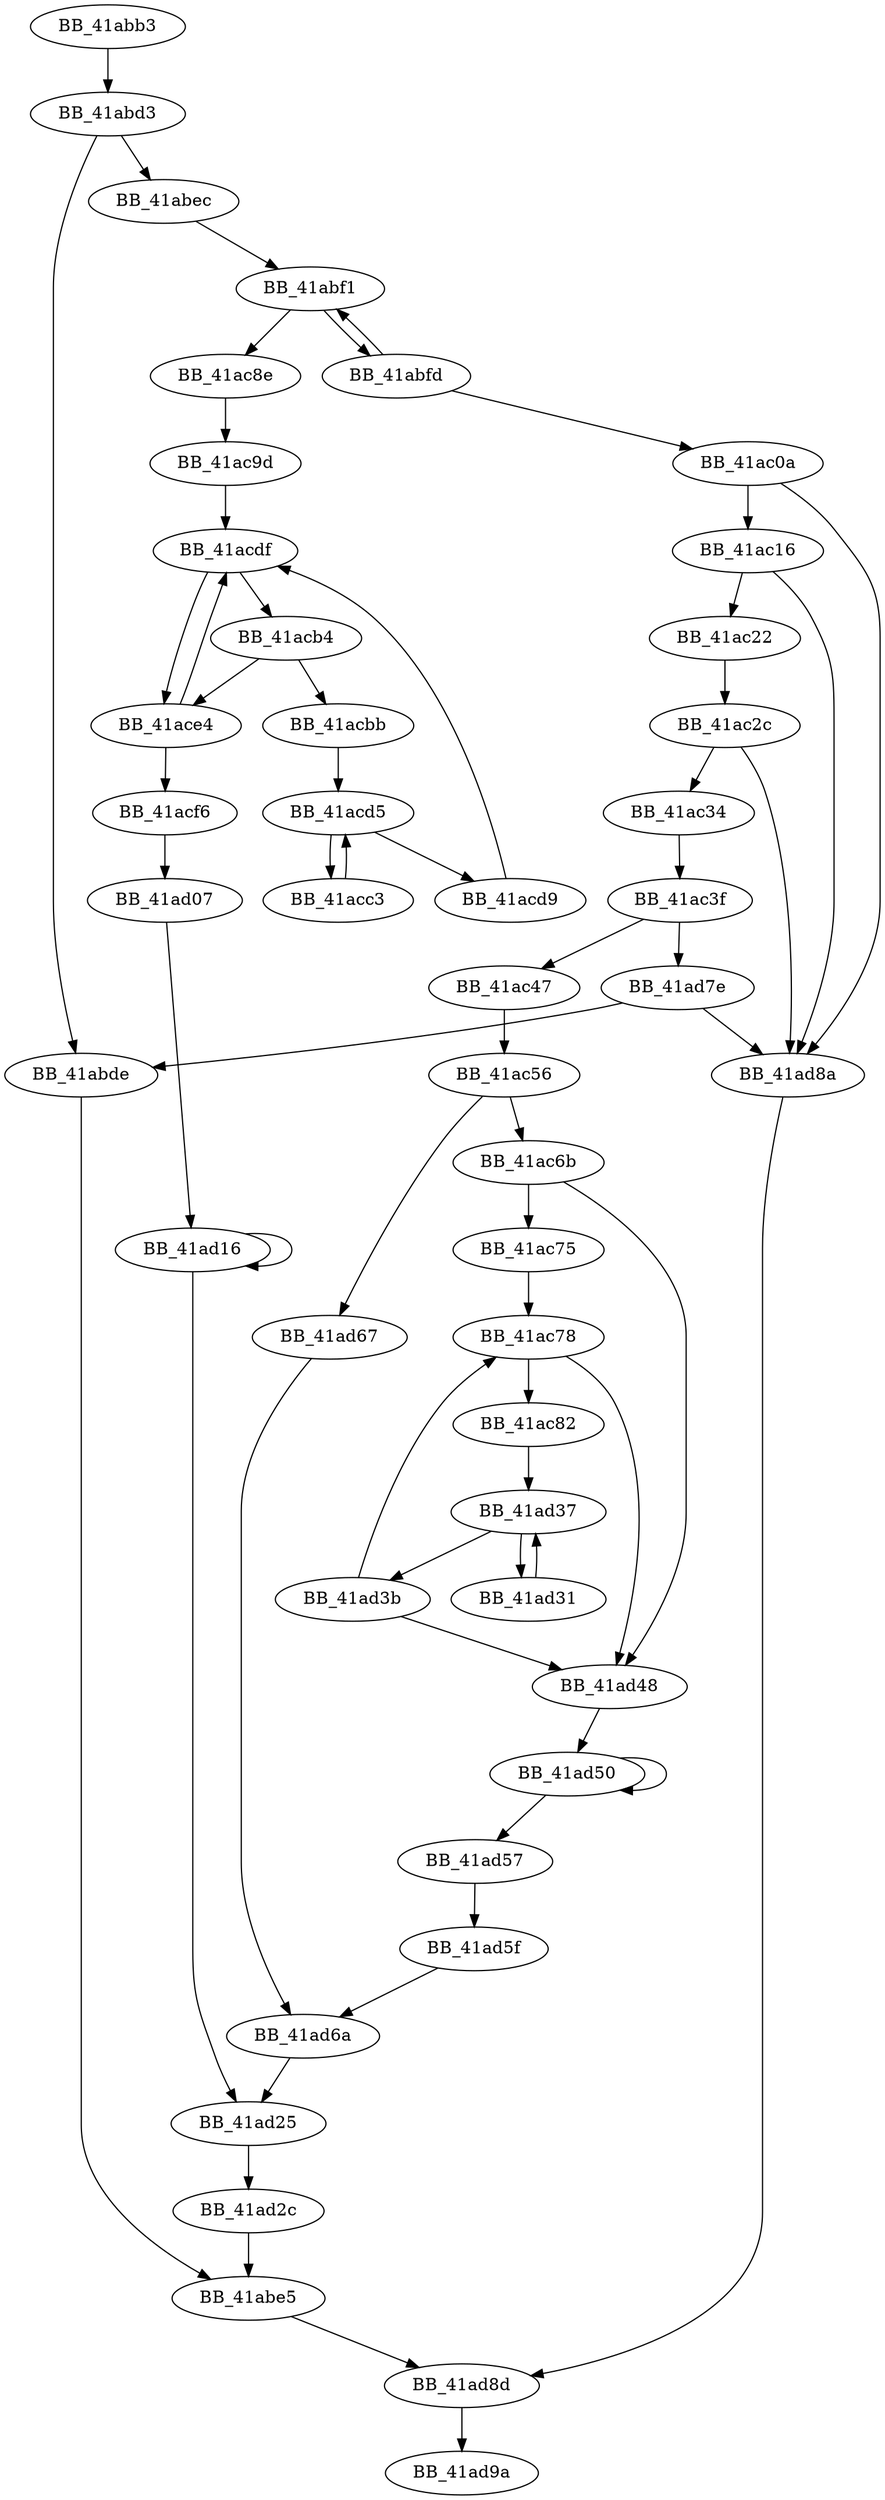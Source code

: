 DiGraph __setmbcp_nolock{
BB_41abb3->BB_41abd3
BB_41abd3->BB_41abde
BB_41abd3->BB_41abec
BB_41abde->BB_41abe5
BB_41abe5->BB_41ad8d
BB_41abec->BB_41abf1
BB_41abf1->BB_41abfd
BB_41abf1->BB_41ac8e
BB_41abfd->BB_41abf1
BB_41abfd->BB_41ac0a
BB_41ac0a->BB_41ac16
BB_41ac0a->BB_41ad8a
BB_41ac16->BB_41ac22
BB_41ac16->BB_41ad8a
BB_41ac22->BB_41ac2c
BB_41ac2c->BB_41ac34
BB_41ac2c->BB_41ad8a
BB_41ac34->BB_41ac3f
BB_41ac3f->BB_41ac47
BB_41ac3f->BB_41ad7e
BB_41ac47->BB_41ac56
BB_41ac56->BB_41ac6b
BB_41ac56->BB_41ad67
BB_41ac6b->BB_41ac75
BB_41ac6b->BB_41ad48
BB_41ac75->BB_41ac78
BB_41ac78->BB_41ac82
BB_41ac78->BB_41ad48
BB_41ac82->BB_41ad37
BB_41ac8e->BB_41ac9d
BB_41ac9d->BB_41acdf
BB_41acb4->BB_41acbb
BB_41acb4->BB_41ace4
BB_41acbb->BB_41acd5
BB_41acc3->BB_41acd5
BB_41acd5->BB_41acc3
BB_41acd5->BB_41acd9
BB_41acd9->BB_41acdf
BB_41acdf->BB_41acb4
BB_41acdf->BB_41ace4
BB_41ace4->BB_41acdf
BB_41ace4->BB_41acf6
BB_41acf6->BB_41ad07
BB_41ad07->BB_41ad16
BB_41ad16->BB_41ad16
BB_41ad16->BB_41ad25
BB_41ad25->BB_41ad2c
BB_41ad2c->BB_41abe5
BB_41ad31->BB_41ad37
BB_41ad37->BB_41ad31
BB_41ad37->BB_41ad3b
BB_41ad3b->BB_41ac78
BB_41ad3b->BB_41ad48
BB_41ad48->BB_41ad50
BB_41ad50->BB_41ad50
BB_41ad50->BB_41ad57
BB_41ad57->BB_41ad5f
BB_41ad5f->BB_41ad6a
BB_41ad67->BB_41ad6a
BB_41ad6a->BB_41ad25
BB_41ad7e->BB_41abde
BB_41ad7e->BB_41ad8a
BB_41ad8a->BB_41ad8d
BB_41ad8d->BB_41ad9a
}
